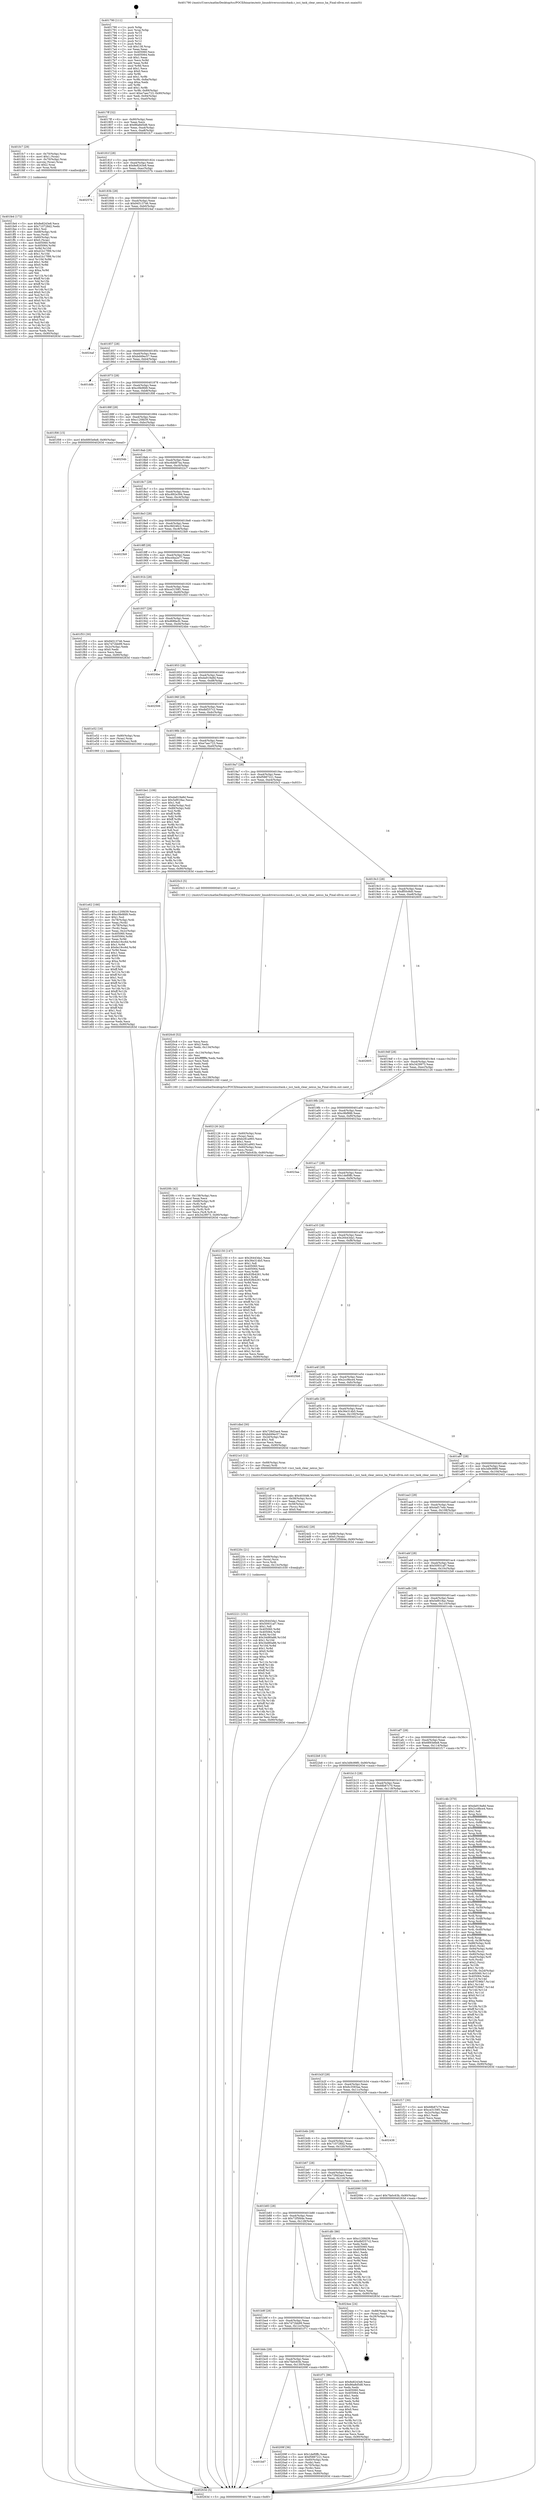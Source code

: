 digraph "0x401790" {
  label = "0x401790 (/mnt/c/Users/mathe/Desktop/tcc/POCII/binaries/extr_linuxdriversscsiiscitask.c_isci_task_clear_nexus_ha_Final-ollvm.out::main(0))"
  labelloc = "t"
  node[shape=record]

  Entry [label="",width=0.3,height=0.3,shape=circle,fillcolor=black,style=filled]
  "0x4017ff" [label="{
     0x4017ff [32]\l
     | [instrs]\l
     &nbsp;&nbsp;0x4017ff \<+6\>: mov -0x90(%rbp),%eax\l
     &nbsp;&nbsp;0x401805 \<+2\>: mov %eax,%ecx\l
     &nbsp;&nbsp;0x401807 \<+6\>: sub $0x86a8d5d8,%ecx\l
     &nbsp;&nbsp;0x40180d \<+6\>: mov %eax,-0xa4(%rbp)\l
     &nbsp;&nbsp;0x401813 \<+6\>: mov %ecx,-0xa8(%rbp)\l
     &nbsp;&nbsp;0x401819 \<+6\>: je 0000000000401fc7 \<main+0x837\>\l
  }"]
  "0x401fc7" [label="{
     0x401fc7 [29]\l
     | [instrs]\l
     &nbsp;&nbsp;0x401fc7 \<+4\>: mov -0x70(%rbp),%rax\l
     &nbsp;&nbsp;0x401fcb \<+6\>: movl $0x1,(%rax)\l
     &nbsp;&nbsp;0x401fd1 \<+4\>: mov -0x70(%rbp),%rax\l
     &nbsp;&nbsp;0x401fd5 \<+3\>: movslq (%rax),%rax\l
     &nbsp;&nbsp;0x401fd8 \<+4\>: shl $0x2,%rax\l
     &nbsp;&nbsp;0x401fdc \<+3\>: mov %rax,%rdi\l
     &nbsp;&nbsp;0x401fdf \<+5\>: call 0000000000401050 \<malloc@plt\>\l
     | [calls]\l
     &nbsp;&nbsp;0x401050 \{1\} (unknown)\l
  }"]
  "0x40181f" [label="{
     0x40181f [28]\l
     | [instrs]\l
     &nbsp;&nbsp;0x40181f \<+5\>: jmp 0000000000401824 \<main+0x94\>\l
     &nbsp;&nbsp;0x401824 \<+6\>: mov -0xa4(%rbp),%eax\l
     &nbsp;&nbsp;0x40182a \<+5\>: sub $0x8e8243e8,%eax\l
     &nbsp;&nbsp;0x40182f \<+6\>: mov %eax,-0xac(%rbp)\l
     &nbsp;&nbsp;0x401835 \<+6\>: je 000000000040257b \<main+0xdeb\>\l
  }"]
  Exit [label="",width=0.3,height=0.3,shape=circle,fillcolor=black,style=filled,peripheries=2]
  "0x40257b" [label="{
     0x40257b\l
  }", style=dashed]
  "0x40183b" [label="{
     0x40183b [28]\l
     | [instrs]\l
     &nbsp;&nbsp;0x40183b \<+5\>: jmp 0000000000401840 \<main+0xb0\>\l
     &nbsp;&nbsp;0x401840 \<+6\>: mov -0xa4(%rbp),%eax\l
     &nbsp;&nbsp;0x401846 \<+5\>: sub $0x94513746,%eax\l
     &nbsp;&nbsp;0x40184b \<+6\>: mov %eax,-0xb0(%rbp)\l
     &nbsp;&nbsp;0x401851 \<+6\>: je 00000000004024af \<main+0xd1f\>\l
  }"]
  "0x402221" [label="{
     0x402221 [151]\l
     | [instrs]\l
     &nbsp;&nbsp;0x402221 \<+5\>: mov $0x26443da1,%eax\l
     &nbsp;&nbsp;0x402226 \<+5\>: mov $0x50931af7,%esi\l
     &nbsp;&nbsp;0x40222b \<+2\>: mov $0x1,%dl\l
     &nbsp;&nbsp;0x40222d \<+8\>: mov 0x405060,%r8d\l
     &nbsp;&nbsp;0x402235 \<+8\>: mov 0x405064,%r9d\l
     &nbsp;&nbsp;0x40223d \<+3\>: mov %r8d,%r10d\l
     &nbsp;&nbsp;0x402240 \<+7\>: add $0x34d80a86,%r10d\l
     &nbsp;&nbsp;0x402247 \<+4\>: sub $0x1,%r10d\l
     &nbsp;&nbsp;0x40224b \<+7\>: sub $0x34d80a86,%r10d\l
     &nbsp;&nbsp;0x402252 \<+4\>: imul %r10d,%r8d\l
     &nbsp;&nbsp;0x402256 \<+4\>: and $0x1,%r8d\l
     &nbsp;&nbsp;0x40225a \<+4\>: cmp $0x0,%r8d\l
     &nbsp;&nbsp;0x40225e \<+4\>: sete %r11b\l
     &nbsp;&nbsp;0x402262 \<+4\>: cmp $0xa,%r9d\l
     &nbsp;&nbsp;0x402266 \<+3\>: setl %bl\l
     &nbsp;&nbsp;0x402269 \<+3\>: mov %r11b,%r14b\l
     &nbsp;&nbsp;0x40226c \<+4\>: xor $0xff,%r14b\l
     &nbsp;&nbsp;0x402270 \<+3\>: mov %bl,%r15b\l
     &nbsp;&nbsp;0x402273 \<+4\>: xor $0xff,%r15b\l
     &nbsp;&nbsp;0x402277 \<+3\>: xor $0x0,%dl\l
     &nbsp;&nbsp;0x40227a \<+3\>: mov %r14b,%r12b\l
     &nbsp;&nbsp;0x40227d \<+4\>: and $0x0,%r12b\l
     &nbsp;&nbsp;0x402281 \<+3\>: and %dl,%r11b\l
     &nbsp;&nbsp;0x402284 \<+3\>: mov %r15b,%r13b\l
     &nbsp;&nbsp;0x402287 \<+4\>: and $0x0,%r13b\l
     &nbsp;&nbsp;0x40228b \<+2\>: and %dl,%bl\l
     &nbsp;&nbsp;0x40228d \<+3\>: or %r11b,%r12b\l
     &nbsp;&nbsp;0x402290 \<+3\>: or %bl,%r13b\l
     &nbsp;&nbsp;0x402293 \<+3\>: xor %r13b,%r12b\l
     &nbsp;&nbsp;0x402296 \<+3\>: or %r15b,%r14b\l
     &nbsp;&nbsp;0x402299 \<+4\>: xor $0xff,%r14b\l
     &nbsp;&nbsp;0x40229d \<+3\>: or $0x0,%dl\l
     &nbsp;&nbsp;0x4022a0 \<+3\>: and %dl,%r14b\l
     &nbsp;&nbsp;0x4022a3 \<+3\>: or %r14b,%r12b\l
     &nbsp;&nbsp;0x4022a6 \<+4\>: test $0x1,%r12b\l
     &nbsp;&nbsp;0x4022aa \<+3\>: cmovne %esi,%eax\l
     &nbsp;&nbsp;0x4022ad \<+6\>: mov %eax,-0x90(%rbp)\l
     &nbsp;&nbsp;0x4022b3 \<+5\>: jmp 000000000040263d \<main+0xead\>\l
  }"]
  "0x4024af" [label="{
     0x4024af\l
  }", style=dashed]
  "0x401857" [label="{
     0x401857 [28]\l
     | [instrs]\l
     &nbsp;&nbsp;0x401857 \<+5\>: jmp 000000000040185c \<main+0xcc\>\l
     &nbsp;&nbsp;0x40185c \<+6\>: mov -0xa4(%rbp),%eax\l
     &nbsp;&nbsp;0x401862 \<+5\>: sub $0xbd49ec57,%eax\l
     &nbsp;&nbsp;0x401867 \<+6\>: mov %eax,-0xb4(%rbp)\l
     &nbsp;&nbsp;0x40186d \<+6\>: je 0000000000401ddb \<main+0x64b\>\l
  }"]
  "0x40220c" [label="{
     0x40220c [21]\l
     | [instrs]\l
     &nbsp;&nbsp;0x40220c \<+4\>: mov -0x68(%rbp),%rcx\l
     &nbsp;&nbsp;0x402210 \<+3\>: mov (%rcx),%rcx\l
     &nbsp;&nbsp;0x402213 \<+3\>: mov %rcx,%rdi\l
     &nbsp;&nbsp;0x402216 \<+6\>: mov %eax,-0x13c(%rbp)\l
     &nbsp;&nbsp;0x40221c \<+5\>: call 0000000000401030 \<free@plt\>\l
     | [calls]\l
     &nbsp;&nbsp;0x401030 \{1\} (unknown)\l
  }"]
  "0x401ddb" [label="{
     0x401ddb\l
  }", style=dashed]
  "0x401873" [label="{
     0x401873 [28]\l
     | [instrs]\l
     &nbsp;&nbsp;0x401873 \<+5\>: jmp 0000000000401878 \<main+0xe8\>\l
     &nbsp;&nbsp;0x401878 \<+6\>: mov -0xa4(%rbp),%eax\l
     &nbsp;&nbsp;0x40187e \<+5\>: sub $0xc0fe9fd9,%eax\l
     &nbsp;&nbsp;0x401883 \<+6\>: mov %eax,-0xb8(%rbp)\l
     &nbsp;&nbsp;0x401889 \<+6\>: je 0000000000401f08 \<main+0x778\>\l
  }"]
  "0x4021ef" [label="{
     0x4021ef [29]\l
     | [instrs]\l
     &nbsp;&nbsp;0x4021ef \<+10\>: movabs $0x4030d6,%rdi\l
     &nbsp;&nbsp;0x4021f9 \<+4\>: mov -0x58(%rbp),%rcx\l
     &nbsp;&nbsp;0x4021fd \<+2\>: mov %eax,(%rcx)\l
     &nbsp;&nbsp;0x4021ff \<+4\>: mov -0x58(%rbp),%rcx\l
     &nbsp;&nbsp;0x402203 \<+2\>: mov (%rcx),%esi\l
     &nbsp;&nbsp;0x402205 \<+2\>: mov $0x0,%al\l
     &nbsp;&nbsp;0x402207 \<+5\>: call 0000000000401040 \<printf@plt\>\l
     | [calls]\l
     &nbsp;&nbsp;0x401040 \{1\} (unknown)\l
  }"]
  "0x401f08" [label="{
     0x401f08 [15]\l
     | [instrs]\l
     &nbsp;&nbsp;0x401f08 \<+10\>: movl $0x6893e6e8,-0x90(%rbp)\l
     &nbsp;&nbsp;0x401f12 \<+5\>: jmp 000000000040263d \<main+0xead\>\l
  }"]
  "0x40188f" [label="{
     0x40188f [28]\l
     | [instrs]\l
     &nbsp;&nbsp;0x40188f \<+5\>: jmp 0000000000401894 \<main+0x104\>\l
     &nbsp;&nbsp;0x401894 \<+6\>: mov -0xa4(%rbp),%eax\l
     &nbsp;&nbsp;0x40189a \<+5\>: sub $0xc120fd39,%eax\l
     &nbsp;&nbsp;0x40189f \<+6\>: mov %eax,-0xbc(%rbp)\l
     &nbsp;&nbsp;0x4018a5 \<+6\>: je 000000000040254b \<main+0xdbb\>\l
  }"]
  "0x4020fc" [label="{
     0x4020fc [42]\l
     | [instrs]\l
     &nbsp;&nbsp;0x4020fc \<+6\>: mov -0x138(%rbp),%ecx\l
     &nbsp;&nbsp;0x402102 \<+3\>: imul %eax,%ecx\l
     &nbsp;&nbsp;0x402105 \<+4\>: mov -0x68(%rbp),%r8\l
     &nbsp;&nbsp;0x402109 \<+3\>: mov (%r8),%r8\l
     &nbsp;&nbsp;0x40210c \<+4\>: mov -0x60(%rbp),%r9\l
     &nbsp;&nbsp;0x402110 \<+3\>: movslq (%r9),%r9\l
     &nbsp;&nbsp;0x402113 \<+4\>: mov %ecx,(%r8,%r9,4)\l
     &nbsp;&nbsp;0x402117 \<+10\>: movl $0x3429973,-0x90(%rbp)\l
     &nbsp;&nbsp;0x402121 \<+5\>: jmp 000000000040263d \<main+0xead\>\l
  }"]
  "0x40254b" [label="{
     0x40254b\l
  }", style=dashed]
  "0x4018ab" [label="{
     0x4018ab [28]\l
     | [instrs]\l
     &nbsp;&nbsp;0x4018ab \<+5\>: jmp 00000000004018b0 \<main+0x120\>\l
     &nbsp;&nbsp;0x4018b0 \<+6\>: mov -0xa4(%rbp),%eax\l
     &nbsp;&nbsp;0x4018b6 \<+5\>: sub $0xc6dd87ea,%eax\l
     &nbsp;&nbsp;0x4018bb \<+6\>: mov %eax,-0xc0(%rbp)\l
     &nbsp;&nbsp;0x4018c1 \<+6\>: je 00000000004022c7 \<main+0xb37\>\l
  }"]
  "0x4020c8" [label="{
     0x4020c8 [52]\l
     | [instrs]\l
     &nbsp;&nbsp;0x4020c8 \<+2\>: xor %ecx,%ecx\l
     &nbsp;&nbsp;0x4020ca \<+5\>: mov $0x2,%edx\l
     &nbsp;&nbsp;0x4020cf \<+6\>: mov %edx,-0x134(%rbp)\l
     &nbsp;&nbsp;0x4020d5 \<+1\>: cltd\l
     &nbsp;&nbsp;0x4020d6 \<+6\>: mov -0x134(%rbp),%esi\l
     &nbsp;&nbsp;0x4020dc \<+2\>: idiv %esi\l
     &nbsp;&nbsp;0x4020de \<+6\>: imul $0xfffffffe,%edx,%edx\l
     &nbsp;&nbsp;0x4020e4 \<+2\>: mov %ecx,%edi\l
     &nbsp;&nbsp;0x4020e6 \<+2\>: sub %edx,%edi\l
     &nbsp;&nbsp;0x4020e8 \<+2\>: mov %ecx,%edx\l
     &nbsp;&nbsp;0x4020ea \<+3\>: sub $0x1,%edx\l
     &nbsp;&nbsp;0x4020ed \<+2\>: add %edx,%edi\l
     &nbsp;&nbsp;0x4020ef \<+2\>: sub %edi,%ecx\l
     &nbsp;&nbsp;0x4020f1 \<+6\>: mov %ecx,-0x138(%rbp)\l
     &nbsp;&nbsp;0x4020f7 \<+5\>: call 0000000000401160 \<next_i\>\l
     | [calls]\l
     &nbsp;&nbsp;0x401160 \{1\} (/mnt/c/Users/mathe/Desktop/tcc/POCII/binaries/extr_linuxdriversscsiiscitask.c_isci_task_clear_nexus_ha_Final-ollvm.out::next_i)\l
  }"]
  "0x4022c7" [label="{
     0x4022c7\l
  }", style=dashed]
  "0x4018c7" [label="{
     0x4018c7 [28]\l
     | [instrs]\l
     &nbsp;&nbsp;0x4018c7 \<+5\>: jmp 00000000004018cc \<main+0x13c\>\l
     &nbsp;&nbsp;0x4018cc \<+6\>: mov -0xa4(%rbp),%eax\l
     &nbsp;&nbsp;0x4018d2 \<+5\>: sub $0xc892e394,%eax\l
     &nbsp;&nbsp;0x4018d7 \<+6\>: mov %eax,-0xc4(%rbp)\l
     &nbsp;&nbsp;0x4018dd \<+6\>: je 00000000004023dd \<main+0xc4d\>\l
  }"]
  "0x401bd7" [label="{
     0x401bd7\l
  }", style=dashed]
  "0x4023dd" [label="{
     0x4023dd\l
  }", style=dashed]
  "0x4018e3" [label="{
     0x4018e3 [28]\l
     | [instrs]\l
     &nbsp;&nbsp;0x4018e3 \<+5\>: jmp 00000000004018e8 \<main+0x158\>\l
     &nbsp;&nbsp;0x4018e8 \<+6\>: mov -0xa4(%rbp),%eax\l
     &nbsp;&nbsp;0x4018ee \<+5\>: sub $0xc9d246c2,%eax\l
     &nbsp;&nbsp;0x4018f3 \<+6\>: mov %eax,-0xc8(%rbp)\l
     &nbsp;&nbsp;0x4018f9 \<+6\>: je 00000000004023b9 \<main+0xc29\>\l
  }"]
  "0x40209f" [label="{
     0x40209f [36]\l
     | [instrs]\l
     &nbsp;&nbsp;0x40209f \<+5\>: mov $0x1def0ffc,%eax\l
     &nbsp;&nbsp;0x4020a4 \<+5\>: mov $0xf5887221,%ecx\l
     &nbsp;&nbsp;0x4020a9 \<+4\>: mov -0x60(%rbp),%rdx\l
     &nbsp;&nbsp;0x4020ad \<+2\>: mov (%rdx),%esi\l
     &nbsp;&nbsp;0x4020af \<+4\>: mov -0x70(%rbp),%rdx\l
     &nbsp;&nbsp;0x4020b3 \<+2\>: cmp (%rdx),%esi\l
     &nbsp;&nbsp;0x4020b5 \<+3\>: cmovl %ecx,%eax\l
     &nbsp;&nbsp;0x4020b8 \<+6\>: mov %eax,-0x90(%rbp)\l
     &nbsp;&nbsp;0x4020be \<+5\>: jmp 000000000040263d \<main+0xead\>\l
  }"]
  "0x4023b9" [label="{
     0x4023b9\l
  }", style=dashed]
  "0x4018ff" [label="{
     0x4018ff [28]\l
     | [instrs]\l
     &nbsp;&nbsp;0x4018ff \<+5\>: jmp 0000000000401904 \<main+0x174\>\l
     &nbsp;&nbsp;0x401904 \<+6\>: mov -0xa4(%rbp),%eax\l
     &nbsp;&nbsp;0x40190a \<+5\>: sub $0xcd4a2e77,%eax\l
     &nbsp;&nbsp;0x40190f \<+6\>: mov %eax,-0xcc(%rbp)\l
     &nbsp;&nbsp;0x401915 \<+6\>: je 0000000000402462 \<main+0xcd2\>\l
  }"]
  "0x401fe4" [label="{
     0x401fe4 [172]\l
     | [instrs]\l
     &nbsp;&nbsp;0x401fe4 \<+5\>: mov $0x8e8243e8,%ecx\l
     &nbsp;&nbsp;0x401fe9 \<+5\>: mov $0x710728d2,%edx\l
     &nbsp;&nbsp;0x401fee \<+3\>: mov $0x1,%sil\l
     &nbsp;&nbsp;0x401ff1 \<+4\>: mov -0x68(%rbp),%rdi\l
     &nbsp;&nbsp;0x401ff5 \<+3\>: mov %rax,(%rdi)\l
     &nbsp;&nbsp;0x401ff8 \<+4\>: mov -0x60(%rbp),%rax\l
     &nbsp;&nbsp;0x401ffc \<+6\>: movl $0x0,(%rax)\l
     &nbsp;&nbsp;0x402002 \<+8\>: mov 0x405060,%r8d\l
     &nbsp;&nbsp;0x40200a \<+8\>: mov 0x405064,%r9d\l
     &nbsp;&nbsp;0x402012 \<+3\>: mov %r8d,%r10d\l
     &nbsp;&nbsp;0x402015 \<+7\>: add $0xd1b17f99,%r10d\l
     &nbsp;&nbsp;0x40201c \<+4\>: sub $0x1,%r10d\l
     &nbsp;&nbsp;0x402020 \<+7\>: sub $0xd1b17f99,%r10d\l
     &nbsp;&nbsp;0x402027 \<+4\>: imul %r10d,%r8d\l
     &nbsp;&nbsp;0x40202b \<+4\>: and $0x1,%r8d\l
     &nbsp;&nbsp;0x40202f \<+4\>: cmp $0x0,%r8d\l
     &nbsp;&nbsp;0x402033 \<+4\>: sete %r11b\l
     &nbsp;&nbsp;0x402037 \<+4\>: cmp $0xa,%r9d\l
     &nbsp;&nbsp;0x40203b \<+3\>: setl %bl\l
     &nbsp;&nbsp;0x40203e \<+3\>: mov %r11b,%r14b\l
     &nbsp;&nbsp;0x402041 \<+4\>: xor $0xff,%r14b\l
     &nbsp;&nbsp;0x402045 \<+3\>: mov %bl,%r15b\l
     &nbsp;&nbsp;0x402048 \<+4\>: xor $0xff,%r15b\l
     &nbsp;&nbsp;0x40204c \<+4\>: xor $0x0,%sil\l
     &nbsp;&nbsp;0x402050 \<+3\>: mov %r14b,%r12b\l
     &nbsp;&nbsp;0x402053 \<+4\>: and $0x0,%r12b\l
     &nbsp;&nbsp;0x402057 \<+3\>: and %sil,%r11b\l
     &nbsp;&nbsp;0x40205a \<+3\>: mov %r15b,%r13b\l
     &nbsp;&nbsp;0x40205d \<+4\>: and $0x0,%r13b\l
     &nbsp;&nbsp;0x402061 \<+3\>: and %sil,%bl\l
     &nbsp;&nbsp;0x402064 \<+3\>: or %r11b,%r12b\l
     &nbsp;&nbsp;0x402067 \<+3\>: or %bl,%r13b\l
     &nbsp;&nbsp;0x40206a \<+3\>: xor %r13b,%r12b\l
     &nbsp;&nbsp;0x40206d \<+3\>: or %r15b,%r14b\l
     &nbsp;&nbsp;0x402070 \<+4\>: xor $0xff,%r14b\l
     &nbsp;&nbsp;0x402074 \<+4\>: or $0x0,%sil\l
     &nbsp;&nbsp;0x402078 \<+3\>: and %sil,%r14b\l
     &nbsp;&nbsp;0x40207b \<+3\>: or %r14b,%r12b\l
     &nbsp;&nbsp;0x40207e \<+4\>: test $0x1,%r12b\l
     &nbsp;&nbsp;0x402082 \<+3\>: cmovne %edx,%ecx\l
     &nbsp;&nbsp;0x402085 \<+6\>: mov %ecx,-0x90(%rbp)\l
     &nbsp;&nbsp;0x40208b \<+5\>: jmp 000000000040263d \<main+0xead\>\l
  }"]
  "0x402462" [label="{
     0x402462\l
  }", style=dashed]
  "0x40191b" [label="{
     0x40191b [28]\l
     | [instrs]\l
     &nbsp;&nbsp;0x40191b \<+5\>: jmp 0000000000401920 \<main+0x190\>\l
     &nbsp;&nbsp;0x401920 \<+6\>: mov -0xa4(%rbp),%eax\l
     &nbsp;&nbsp;0x401926 \<+5\>: sub $0xce3159f1,%eax\l
     &nbsp;&nbsp;0x40192b \<+6\>: mov %eax,-0xd0(%rbp)\l
     &nbsp;&nbsp;0x401931 \<+6\>: je 0000000000401f53 \<main+0x7c3\>\l
  }"]
  "0x401bbb" [label="{
     0x401bbb [28]\l
     | [instrs]\l
     &nbsp;&nbsp;0x401bbb \<+5\>: jmp 0000000000401bc0 \<main+0x430\>\l
     &nbsp;&nbsp;0x401bc0 \<+6\>: mov -0xa4(%rbp),%eax\l
     &nbsp;&nbsp;0x401bc6 \<+5\>: sub $0x7fa0c63b,%eax\l
     &nbsp;&nbsp;0x401bcb \<+6\>: mov %eax,-0x130(%rbp)\l
     &nbsp;&nbsp;0x401bd1 \<+6\>: je 000000000040209f \<main+0x90f\>\l
  }"]
  "0x401f53" [label="{
     0x401f53 [30]\l
     | [instrs]\l
     &nbsp;&nbsp;0x401f53 \<+5\>: mov $0x94513746,%eax\l
     &nbsp;&nbsp;0x401f58 \<+5\>: mov $0x7d72bb99,%ecx\l
     &nbsp;&nbsp;0x401f5d \<+3\>: mov -0x2c(%rbp),%edx\l
     &nbsp;&nbsp;0x401f60 \<+3\>: cmp $0x0,%edx\l
     &nbsp;&nbsp;0x401f63 \<+3\>: cmove %ecx,%eax\l
     &nbsp;&nbsp;0x401f66 \<+6\>: mov %eax,-0x90(%rbp)\l
     &nbsp;&nbsp;0x401f6c \<+5\>: jmp 000000000040263d \<main+0xead\>\l
  }"]
  "0x401937" [label="{
     0x401937 [28]\l
     | [instrs]\l
     &nbsp;&nbsp;0x401937 \<+5\>: jmp 000000000040193c \<main+0x1ac\>\l
     &nbsp;&nbsp;0x40193c \<+6\>: mov -0xa4(%rbp),%eax\l
     &nbsp;&nbsp;0x401942 \<+5\>: sub $0xd68facfc,%eax\l
     &nbsp;&nbsp;0x401947 \<+6\>: mov %eax,-0xd4(%rbp)\l
     &nbsp;&nbsp;0x40194d \<+6\>: je 00000000004024be \<main+0xd2e\>\l
  }"]
  "0x401f71" [label="{
     0x401f71 [86]\l
     | [instrs]\l
     &nbsp;&nbsp;0x401f71 \<+5\>: mov $0x8e8243e8,%eax\l
     &nbsp;&nbsp;0x401f76 \<+5\>: mov $0x86a8d5d8,%ecx\l
     &nbsp;&nbsp;0x401f7b \<+2\>: xor %edx,%edx\l
     &nbsp;&nbsp;0x401f7d \<+7\>: mov 0x405060,%esi\l
     &nbsp;&nbsp;0x401f84 \<+7\>: mov 0x405064,%edi\l
     &nbsp;&nbsp;0x401f8b \<+3\>: sub $0x1,%edx\l
     &nbsp;&nbsp;0x401f8e \<+3\>: mov %esi,%r8d\l
     &nbsp;&nbsp;0x401f91 \<+3\>: add %edx,%r8d\l
     &nbsp;&nbsp;0x401f94 \<+4\>: imul %r8d,%esi\l
     &nbsp;&nbsp;0x401f98 \<+3\>: and $0x1,%esi\l
     &nbsp;&nbsp;0x401f9b \<+3\>: cmp $0x0,%esi\l
     &nbsp;&nbsp;0x401f9e \<+4\>: sete %r9b\l
     &nbsp;&nbsp;0x401fa2 \<+3\>: cmp $0xa,%edi\l
     &nbsp;&nbsp;0x401fa5 \<+4\>: setl %r10b\l
     &nbsp;&nbsp;0x401fa9 \<+3\>: mov %r9b,%r11b\l
     &nbsp;&nbsp;0x401fac \<+3\>: and %r10b,%r11b\l
     &nbsp;&nbsp;0x401faf \<+3\>: xor %r10b,%r9b\l
     &nbsp;&nbsp;0x401fb2 \<+3\>: or %r9b,%r11b\l
     &nbsp;&nbsp;0x401fb5 \<+4\>: test $0x1,%r11b\l
     &nbsp;&nbsp;0x401fb9 \<+3\>: cmovne %ecx,%eax\l
     &nbsp;&nbsp;0x401fbc \<+6\>: mov %eax,-0x90(%rbp)\l
     &nbsp;&nbsp;0x401fc2 \<+5\>: jmp 000000000040263d \<main+0xead\>\l
  }"]
  "0x4024be" [label="{
     0x4024be\l
  }", style=dashed]
  "0x401953" [label="{
     0x401953 [28]\l
     | [instrs]\l
     &nbsp;&nbsp;0x401953 \<+5\>: jmp 0000000000401958 \<main+0x1c8\>\l
     &nbsp;&nbsp;0x401958 \<+6\>: mov -0xa4(%rbp),%eax\l
     &nbsp;&nbsp;0x40195e \<+5\>: sub $0xda919a8d,%eax\l
     &nbsp;&nbsp;0x401963 \<+6\>: mov %eax,-0xd8(%rbp)\l
     &nbsp;&nbsp;0x401969 \<+6\>: je 0000000000402506 \<main+0xd76\>\l
  }"]
  "0x401b9f" [label="{
     0x401b9f [28]\l
     | [instrs]\l
     &nbsp;&nbsp;0x401b9f \<+5\>: jmp 0000000000401ba4 \<main+0x414\>\l
     &nbsp;&nbsp;0x401ba4 \<+6\>: mov -0xa4(%rbp),%eax\l
     &nbsp;&nbsp;0x401baa \<+5\>: sub $0x7d72bb99,%eax\l
     &nbsp;&nbsp;0x401baf \<+6\>: mov %eax,-0x12c(%rbp)\l
     &nbsp;&nbsp;0x401bb5 \<+6\>: je 0000000000401f71 \<main+0x7e1\>\l
  }"]
  "0x402506" [label="{
     0x402506\l
  }", style=dashed]
  "0x40196f" [label="{
     0x40196f [28]\l
     | [instrs]\l
     &nbsp;&nbsp;0x40196f \<+5\>: jmp 0000000000401974 \<main+0x1e4\>\l
     &nbsp;&nbsp;0x401974 \<+6\>: mov -0xa4(%rbp),%eax\l
     &nbsp;&nbsp;0x40197a \<+5\>: sub $0xdbf257c2,%eax\l
     &nbsp;&nbsp;0x40197f \<+6\>: mov %eax,-0xdc(%rbp)\l
     &nbsp;&nbsp;0x401985 \<+6\>: je 0000000000401e52 \<main+0x6c2\>\l
  }"]
  "0x4024ee" [label="{
     0x4024ee [24]\l
     | [instrs]\l
     &nbsp;&nbsp;0x4024ee \<+7\>: mov -0x88(%rbp),%rax\l
     &nbsp;&nbsp;0x4024f5 \<+2\>: mov (%rax),%eax\l
     &nbsp;&nbsp;0x4024f7 \<+4\>: lea -0x28(%rbp),%rsp\l
     &nbsp;&nbsp;0x4024fb \<+1\>: pop %rbx\l
     &nbsp;&nbsp;0x4024fc \<+2\>: pop %r12\l
     &nbsp;&nbsp;0x4024fe \<+2\>: pop %r13\l
     &nbsp;&nbsp;0x402500 \<+2\>: pop %r14\l
     &nbsp;&nbsp;0x402502 \<+2\>: pop %r15\l
     &nbsp;&nbsp;0x402504 \<+1\>: pop %rbp\l
     &nbsp;&nbsp;0x402505 \<+1\>: ret\l
  }"]
  "0x401e52" [label="{
     0x401e52 [16]\l
     | [instrs]\l
     &nbsp;&nbsp;0x401e52 \<+4\>: mov -0x80(%rbp),%rax\l
     &nbsp;&nbsp;0x401e56 \<+3\>: mov (%rax),%rax\l
     &nbsp;&nbsp;0x401e59 \<+4\>: mov 0x8(%rax),%rdi\l
     &nbsp;&nbsp;0x401e5d \<+5\>: call 0000000000401060 \<atoi@plt\>\l
     | [calls]\l
     &nbsp;&nbsp;0x401060 \{1\} (unknown)\l
  }"]
  "0x40198b" [label="{
     0x40198b [28]\l
     | [instrs]\l
     &nbsp;&nbsp;0x40198b \<+5\>: jmp 0000000000401990 \<main+0x200\>\l
     &nbsp;&nbsp;0x401990 \<+6\>: mov -0xa4(%rbp),%eax\l
     &nbsp;&nbsp;0x401996 \<+5\>: sub $0xe7aec723,%eax\l
     &nbsp;&nbsp;0x40199b \<+6\>: mov %eax,-0xe0(%rbp)\l
     &nbsp;&nbsp;0x4019a1 \<+6\>: je 0000000000401be1 \<main+0x451\>\l
  }"]
  "0x401e62" [label="{
     0x401e62 [166]\l
     | [instrs]\l
     &nbsp;&nbsp;0x401e62 \<+5\>: mov $0xc120fd39,%ecx\l
     &nbsp;&nbsp;0x401e67 \<+5\>: mov $0xc0fe9fd9,%edx\l
     &nbsp;&nbsp;0x401e6c \<+3\>: mov $0x1,%sil\l
     &nbsp;&nbsp;0x401e6f \<+4\>: mov -0x78(%rbp),%rdi\l
     &nbsp;&nbsp;0x401e73 \<+2\>: mov %eax,(%rdi)\l
     &nbsp;&nbsp;0x401e75 \<+4\>: mov -0x78(%rbp),%rdi\l
     &nbsp;&nbsp;0x401e79 \<+2\>: mov (%rdi),%eax\l
     &nbsp;&nbsp;0x401e7b \<+3\>: mov %eax,-0x2c(%rbp)\l
     &nbsp;&nbsp;0x401e7e \<+7\>: mov 0x405060,%eax\l
     &nbsp;&nbsp;0x401e85 \<+8\>: mov 0x405064,%r8d\l
     &nbsp;&nbsp;0x401e8d \<+3\>: mov %eax,%r9d\l
     &nbsp;&nbsp;0x401e90 \<+7\>: add $0x6e19cc6d,%r9d\l
     &nbsp;&nbsp;0x401e97 \<+4\>: sub $0x1,%r9d\l
     &nbsp;&nbsp;0x401e9b \<+7\>: sub $0x6e19cc6d,%r9d\l
     &nbsp;&nbsp;0x401ea2 \<+4\>: imul %r9d,%eax\l
     &nbsp;&nbsp;0x401ea6 \<+3\>: and $0x1,%eax\l
     &nbsp;&nbsp;0x401ea9 \<+3\>: cmp $0x0,%eax\l
     &nbsp;&nbsp;0x401eac \<+4\>: sete %r10b\l
     &nbsp;&nbsp;0x401eb0 \<+4\>: cmp $0xa,%r8d\l
     &nbsp;&nbsp;0x401eb4 \<+4\>: setl %r11b\l
     &nbsp;&nbsp;0x401eb8 \<+3\>: mov %r10b,%bl\l
     &nbsp;&nbsp;0x401ebb \<+3\>: xor $0xff,%bl\l
     &nbsp;&nbsp;0x401ebe \<+3\>: mov %r11b,%r14b\l
     &nbsp;&nbsp;0x401ec1 \<+4\>: xor $0xff,%r14b\l
     &nbsp;&nbsp;0x401ec5 \<+4\>: xor $0x1,%sil\l
     &nbsp;&nbsp;0x401ec9 \<+3\>: mov %bl,%r15b\l
     &nbsp;&nbsp;0x401ecc \<+4\>: and $0xff,%r15b\l
     &nbsp;&nbsp;0x401ed0 \<+3\>: and %sil,%r10b\l
     &nbsp;&nbsp;0x401ed3 \<+3\>: mov %r14b,%r12b\l
     &nbsp;&nbsp;0x401ed6 \<+4\>: and $0xff,%r12b\l
     &nbsp;&nbsp;0x401eda \<+3\>: and %sil,%r11b\l
     &nbsp;&nbsp;0x401edd \<+3\>: or %r10b,%r15b\l
     &nbsp;&nbsp;0x401ee0 \<+3\>: or %r11b,%r12b\l
     &nbsp;&nbsp;0x401ee3 \<+3\>: xor %r12b,%r15b\l
     &nbsp;&nbsp;0x401ee6 \<+3\>: or %r14b,%bl\l
     &nbsp;&nbsp;0x401ee9 \<+3\>: xor $0xff,%bl\l
     &nbsp;&nbsp;0x401eec \<+4\>: or $0x1,%sil\l
     &nbsp;&nbsp;0x401ef0 \<+3\>: and %sil,%bl\l
     &nbsp;&nbsp;0x401ef3 \<+3\>: or %bl,%r15b\l
     &nbsp;&nbsp;0x401ef6 \<+4\>: test $0x1,%r15b\l
     &nbsp;&nbsp;0x401efa \<+3\>: cmovne %edx,%ecx\l
     &nbsp;&nbsp;0x401efd \<+6\>: mov %ecx,-0x90(%rbp)\l
     &nbsp;&nbsp;0x401f03 \<+5\>: jmp 000000000040263d \<main+0xead\>\l
  }"]
  "0x401be1" [label="{
     0x401be1 [106]\l
     | [instrs]\l
     &nbsp;&nbsp;0x401be1 \<+5\>: mov $0xda919a8d,%eax\l
     &nbsp;&nbsp;0x401be6 \<+5\>: mov $0x5ef018ac,%ecx\l
     &nbsp;&nbsp;0x401beb \<+2\>: mov $0x1,%dl\l
     &nbsp;&nbsp;0x401bed \<+7\>: mov -0x8a(%rbp),%sil\l
     &nbsp;&nbsp;0x401bf4 \<+7\>: mov -0x89(%rbp),%dil\l
     &nbsp;&nbsp;0x401bfb \<+3\>: mov %sil,%r8b\l
     &nbsp;&nbsp;0x401bfe \<+4\>: xor $0xff,%r8b\l
     &nbsp;&nbsp;0x401c02 \<+3\>: mov %dil,%r9b\l
     &nbsp;&nbsp;0x401c05 \<+4\>: xor $0xff,%r9b\l
     &nbsp;&nbsp;0x401c09 \<+3\>: xor $0x1,%dl\l
     &nbsp;&nbsp;0x401c0c \<+3\>: mov %r8b,%r10b\l
     &nbsp;&nbsp;0x401c0f \<+4\>: and $0xff,%r10b\l
     &nbsp;&nbsp;0x401c13 \<+3\>: and %dl,%sil\l
     &nbsp;&nbsp;0x401c16 \<+3\>: mov %r9b,%r11b\l
     &nbsp;&nbsp;0x401c19 \<+4\>: and $0xff,%r11b\l
     &nbsp;&nbsp;0x401c1d \<+3\>: and %dl,%dil\l
     &nbsp;&nbsp;0x401c20 \<+3\>: or %sil,%r10b\l
     &nbsp;&nbsp;0x401c23 \<+3\>: or %dil,%r11b\l
     &nbsp;&nbsp;0x401c26 \<+3\>: xor %r11b,%r10b\l
     &nbsp;&nbsp;0x401c29 \<+3\>: or %r9b,%r8b\l
     &nbsp;&nbsp;0x401c2c \<+4\>: xor $0xff,%r8b\l
     &nbsp;&nbsp;0x401c30 \<+3\>: or $0x1,%dl\l
     &nbsp;&nbsp;0x401c33 \<+3\>: and %dl,%r8b\l
     &nbsp;&nbsp;0x401c36 \<+3\>: or %r8b,%r10b\l
     &nbsp;&nbsp;0x401c39 \<+4\>: test $0x1,%r10b\l
     &nbsp;&nbsp;0x401c3d \<+3\>: cmovne %ecx,%eax\l
     &nbsp;&nbsp;0x401c40 \<+6\>: mov %eax,-0x90(%rbp)\l
     &nbsp;&nbsp;0x401c46 \<+5\>: jmp 000000000040263d \<main+0xead\>\l
  }"]
  "0x4019a7" [label="{
     0x4019a7 [28]\l
     | [instrs]\l
     &nbsp;&nbsp;0x4019a7 \<+5\>: jmp 00000000004019ac \<main+0x21c\>\l
     &nbsp;&nbsp;0x4019ac \<+6\>: mov -0xa4(%rbp),%eax\l
     &nbsp;&nbsp;0x4019b2 \<+5\>: sub $0xf5887221,%eax\l
     &nbsp;&nbsp;0x4019b7 \<+6\>: mov %eax,-0xe4(%rbp)\l
     &nbsp;&nbsp;0x4019bd \<+6\>: je 00000000004020c3 \<main+0x933\>\l
  }"]
  "0x40263d" [label="{
     0x40263d [5]\l
     | [instrs]\l
     &nbsp;&nbsp;0x40263d \<+5\>: jmp 00000000004017ff \<main+0x6f\>\l
  }"]
  "0x401790" [label="{
     0x401790 [111]\l
     | [instrs]\l
     &nbsp;&nbsp;0x401790 \<+1\>: push %rbp\l
     &nbsp;&nbsp;0x401791 \<+3\>: mov %rsp,%rbp\l
     &nbsp;&nbsp;0x401794 \<+2\>: push %r15\l
     &nbsp;&nbsp;0x401796 \<+2\>: push %r14\l
     &nbsp;&nbsp;0x401798 \<+2\>: push %r13\l
     &nbsp;&nbsp;0x40179a \<+2\>: push %r12\l
     &nbsp;&nbsp;0x40179c \<+1\>: push %rbx\l
     &nbsp;&nbsp;0x40179d \<+7\>: sub $0x138,%rsp\l
     &nbsp;&nbsp;0x4017a4 \<+2\>: xor %eax,%eax\l
     &nbsp;&nbsp;0x4017a6 \<+7\>: mov 0x405060,%ecx\l
     &nbsp;&nbsp;0x4017ad \<+7\>: mov 0x405064,%edx\l
     &nbsp;&nbsp;0x4017b4 \<+3\>: sub $0x1,%eax\l
     &nbsp;&nbsp;0x4017b7 \<+3\>: mov %ecx,%r8d\l
     &nbsp;&nbsp;0x4017ba \<+3\>: add %eax,%r8d\l
     &nbsp;&nbsp;0x4017bd \<+4\>: imul %r8d,%ecx\l
     &nbsp;&nbsp;0x4017c1 \<+3\>: and $0x1,%ecx\l
     &nbsp;&nbsp;0x4017c4 \<+3\>: cmp $0x0,%ecx\l
     &nbsp;&nbsp;0x4017c7 \<+4\>: sete %r9b\l
     &nbsp;&nbsp;0x4017cb \<+4\>: and $0x1,%r9b\l
     &nbsp;&nbsp;0x4017cf \<+7\>: mov %r9b,-0x8a(%rbp)\l
     &nbsp;&nbsp;0x4017d6 \<+3\>: cmp $0xa,%edx\l
     &nbsp;&nbsp;0x4017d9 \<+4\>: setl %r9b\l
     &nbsp;&nbsp;0x4017dd \<+4\>: and $0x1,%r9b\l
     &nbsp;&nbsp;0x4017e1 \<+7\>: mov %r9b,-0x89(%rbp)\l
     &nbsp;&nbsp;0x4017e8 \<+10\>: movl $0xe7aec723,-0x90(%rbp)\l
     &nbsp;&nbsp;0x4017f2 \<+6\>: mov %edi,-0x94(%rbp)\l
     &nbsp;&nbsp;0x4017f8 \<+7\>: mov %rsi,-0xa0(%rbp)\l
  }"]
  "0x401b83" [label="{
     0x401b83 [28]\l
     | [instrs]\l
     &nbsp;&nbsp;0x401b83 \<+5\>: jmp 0000000000401b88 \<main+0x3f8\>\l
     &nbsp;&nbsp;0x401b88 \<+6\>: mov -0xa4(%rbp),%eax\l
     &nbsp;&nbsp;0x401b8e \<+5\>: sub $0x72f5fd4e,%eax\l
     &nbsp;&nbsp;0x401b93 \<+6\>: mov %eax,-0x128(%rbp)\l
     &nbsp;&nbsp;0x401b99 \<+6\>: je 00000000004024ee \<main+0xd5e\>\l
  }"]
  "0x4020c3" [label="{
     0x4020c3 [5]\l
     | [instrs]\l
     &nbsp;&nbsp;0x4020c3 \<+5\>: call 0000000000401160 \<next_i\>\l
     | [calls]\l
     &nbsp;&nbsp;0x401160 \{1\} (/mnt/c/Users/mathe/Desktop/tcc/POCII/binaries/extr_linuxdriversscsiiscitask.c_isci_task_clear_nexus_ha_Final-ollvm.out::next_i)\l
  }"]
  "0x4019c3" [label="{
     0x4019c3 [28]\l
     | [instrs]\l
     &nbsp;&nbsp;0x4019c3 \<+5\>: jmp 00000000004019c8 \<main+0x238\>\l
     &nbsp;&nbsp;0x4019c8 \<+6\>: mov -0xa4(%rbp),%eax\l
     &nbsp;&nbsp;0x4019ce \<+5\>: sub $0xff50c8d0,%eax\l
     &nbsp;&nbsp;0x4019d3 \<+6\>: mov %eax,-0xe8(%rbp)\l
     &nbsp;&nbsp;0x4019d9 \<+6\>: je 0000000000402605 \<main+0xe75\>\l
  }"]
  "0x401dfc" [label="{
     0x401dfc [86]\l
     | [instrs]\l
     &nbsp;&nbsp;0x401dfc \<+5\>: mov $0xc120fd39,%eax\l
     &nbsp;&nbsp;0x401e01 \<+5\>: mov $0xdbf257c2,%ecx\l
     &nbsp;&nbsp;0x401e06 \<+2\>: xor %edx,%edx\l
     &nbsp;&nbsp;0x401e08 \<+7\>: mov 0x405060,%esi\l
     &nbsp;&nbsp;0x401e0f \<+7\>: mov 0x405064,%edi\l
     &nbsp;&nbsp;0x401e16 \<+3\>: sub $0x1,%edx\l
     &nbsp;&nbsp;0x401e19 \<+3\>: mov %esi,%r8d\l
     &nbsp;&nbsp;0x401e1c \<+3\>: add %edx,%r8d\l
     &nbsp;&nbsp;0x401e1f \<+4\>: imul %r8d,%esi\l
     &nbsp;&nbsp;0x401e23 \<+3\>: and $0x1,%esi\l
     &nbsp;&nbsp;0x401e26 \<+3\>: cmp $0x0,%esi\l
     &nbsp;&nbsp;0x401e29 \<+4\>: sete %r9b\l
     &nbsp;&nbsp;0x401e2d \<+3\>: cmp $0xa,%edi\l
     &nbsp;&nbsp;0x401e30 \<+4\>: setl %r10b\l
     &nbsp;&nbsp;0x401e34 \<+3\>: mov %r9b,%r11b\l
     &nbsp;&nbsp;0x401e37 \<+3\>: and %r10b,%r11b\l
     &nbsp;&nbsp;0x401e3a \<+3\>: xor %r10b,%r9b\l
     &nbsp;&nbsp;0x401e3d \<+3\>: or %r9b,%r11b\l
     &nbsp;&nbsp;0x401e40 \<+4\>: test $0x1,%r11b\l
     &nbsp;&nbsp;0x401e44 \<+3\>: cmovne %ecx,%eax\l
     &nbsp;&nbsp;0x401e47 \<+6\>: mov %eax,-0x90(%rbp)\l
     &nbsp;&nbsp;0x401e4d \<+5\>: jmp 000000000040263d \<main+0xead\>\l
  }"]
  "0x402605" [label="{
     0x402605\l
  }", style=dashed]
  "0x4019df" [label="{
     0x4019df [28]\l
     | [instrs]\l
     &nbsp;&nbsp;0x4019df \<+5\>: jmp 00000000004019e4 \<main+0x254\>\l
     &nbsp;&nbsp;0x4019e4 \<+6\>: mov -0xa4(%rbp),%eax\l
     &nbsp;&nbsp;0x4019ea \<+5\>: sub $0x3429973,%eax\l
     &nbsp;&nbsp;0x4019ef \<+6\>: mov %eax,-0xec(%rbp)\l
     &nbsp;&nbsp;0x4019f5 \<+6\>: je 0000000000402126 \<main+0x996\>\l
  }"]
  "0x401b67" [label="{
     0x401b67 [28]\l
     | [instrs]\l
     &nbsp;&nbsp;0x401b67 \<+5\>: jmp 0000000000401b6c \<main+0x3dc\>\l
     &nbsp;&nbsp;0x401b6c \<+6\>: mov -0xa4(%rbp),%eax\l
     &nbsp;&nbsp;0x401b72 \<+5\>: sub $0x728d2ae4,%eax\l
     &nbsp;&nbsp;0x401b77 \<+6\>: mov %eax,-0x124(%rbp)\l
     &nbsp;&nbsp;0x401b7d \<+6\>: je 0000000000401dfc \<main+0x66c\>\l
  }"]
  "0x402126" [label="{
     0x402126 [42]\l
     | [instrs]\l
     &nbsp;&nbsp;0x402126 \<+4\>: mov -0x60(%rbp),%rax\l
     &nbsp;&nbsp;0x40212a \<+2\>: mov (%rax),%ecx\l
     &nbsp;&nbsp;0x40212c \<+6\>: sub $0xb281a993,%ecx\l
     &nbsp;&nbsp;0x402132 \<+3\>: add $0x1,%ecx\l
     &nbsp;&nbsp;0x402135 \<+6\>: add $0xb281a993,%ecx\l
     &nbsp;&nbsp;0x40213b \<+4\>: mov -0x60(%rbp),%rax\l
     &nbsp;&nbsp;0x40213f \<+2\>: mov %ecx,(%rax)\l
     &nbsp;&nbsp;0x402141 \<+10\>: movl $0x7fa0c63b,-0x90(%rbp)\l
     &nbsp;&nbsp;0x40214b \<+5\>: jmp 000000000040263d \<main+0xead\>\l
  }"]
  "0x4019fb" [label="{
     0x4019fb [28]\l
     | [instrs]\l
     &nbsp;&nbsp;0x4019fb \<+5\>: jmp 0000000000401a00 \<main+0x270\>\l
     &nbsp;&nbsp;0x401a00 \<+6\>: mov -0xa4(%rbp),%eax\l
     &nbsp;&nbsp;0x401a06 \<+5\>: sub $0xc9bf886,%eax\l
     &nbsp;&nbsp;0x401a0b \<+6\>: mov %eax,-0xf0(%rbp)\l
     &nbsp;&nbsp;0x401a11 \<+6\>: je 00000000004023aa \<main+0xc1a\>\l
  }"]
  "0x402090" [label="{
     0x402090 [15]\l
     | [instrs]\l
     &nbsp;&nbsp;0x402090 \<+10\>: movl $0x7fa0c63b,-0x90(%rbp)\l
     &nbsp;&nbsp;0x40209a \<+5\>: jmp 000000000040263d \<main+0xead\>\l
  }"]
  "0x4023aa" [label="{
     0x4023aa\l
  }", style=dashed]
  "0x401a17" [label="{
     0x401a17 [28]\l
     | [instrs]\l
     &nbsp;&nbsp;0x401a17 \<+5\>: jmp 0000000000401a1c \<main+0x28c\>\l
     &nbsp;&nbsp;0x401a1c \<+6\>: mov -0xa4(%rbp),%eax\l
     &nbsp;&nbsp;0x401a22 \<+5\>: sub $0x1def0ffc,%eax\l
     &nbsp;&nbsp;0x401a27 \<+6\>: mov %eax,-0xf4(%rbp)\l
     &nbsp;&nbsp;0x401a2d \<+6\>: je 0000000000402150 \<main+0x9c0\>\l
  }"]
  "0x401b4b" [label="{
     0x401b4b [28]\l
     | [instrs]\l
     &nbsp;&nbsp;0x401b4b \<+5\>: jmp 0000000000401b50 \<main+0x3c0\>\l
     &nbsp;&nbsp;0x401b50 \<+6\>: mov -0xa4(%rbp),%eax\l
     &nbsp;&nbsp;0x401b56 \<+5\>: sub $0x710728d2,%eax\l
     &nbsp;&nbsp;0x401b5b \<+6\>: mov %eax,-0x120(%rbp)\l
     &nbsp;&nbsp;0x401b61 \<+6\>: je 0000000000402090 \<main+0x900\>\l
  }"]
  "0x402150" [label="{
     0x402150 [147]\l
     | [instrs]\l
     &nbsp;&nbsp;0x402150 \<+5\>: mov $0x26443da1,%eax\l
     &nbsp;&nbsp;0x402155 \<+5\>: mov $0x36e314b5,%ecx\l
     &nbsp;&nbsp;0x40215a \<+2\>: mov $0x1,%dl\l
     &nbsp;&nbsp;0x40215c \<+7\>: mov 0x405060,%esi\l
     &nbsp;&nbsp;0x402163 \<+7\>: mov 0x405064,%edi\l
     &nbsp;&nbsp;0x40216a \<+3\>: mov %esi,%r8d\l
     &nbsp;&nbsp;0x40216d \<+7\>: add $0x92fb4261,%r8d\l
     &nbsp;&nbsp;0x402174 \<+4\>: sub $0x1,%r8d\l
     &nbsp;&nbsp;0x402178 \<+7\>: sub $0x92fb4261,%r8d\l
     &nbsp;&nbsp;0x40217f \<+4\>: imul %r8d,%esi\l
     &nbsp;&nbsp;0x402183 \<+3\>: and $0x1,%esi\l
     &nbsp;&nbsp;0x402186 \<+3\>: cmp $0x0,%esi\l
     &nbsp;&nbsp;0x402189 \<+4\>: sete %r9b\l
     &nbsp;&nbsp;0x40218d \<+3\>: cmp $0xa,%edi\l
     &nbsp;&nbsp;0x402190 \<+4\>: setl %r10b\l
     &nbsp;&nbsp;0x402194 \<+3\>: mov %r9b,%r11b\l
     &nbsp;&nbsp;0x402197 \<+4\>: xor $0xff,%r11b\l
     &nbsp;&nbsp;0x40219b \<+3\>: mov %r10b,%bl\l
     &nbsp;&nbsp;0x40219e \<+3\>: xor $0xff,%bl\l
     &nbsp;&nbsp;0x4021a1 \<+3\>: xor $0x0,%dl\l
     &nbsp;&nbsp;0x4021a4 \<+3\>: mov %r11b,%r14b\l
     &nbsp;&nbsp;0x4021a7 \<+4\>: and $0x0,%r14b\l
     &nbsp;&nbsp;0x4021ab \<+3\>: and %dl,%r9b\l
     &nbsp;&nbsp;0x4021ae \<+3\>: mov %bl,%r15b\l
     &nbsp;&nbsp;0x4021b1 \<+4\>: and $0x0,%r15b\l
     &nbsp;&nbsp;0x4021b5 \<+3\>: and %dl,%r10b\l
     &nbsp;&nbsp;0x4021b8 \<+3\>: or %r9b,%r14b\l
     &nbsp;&nbsp;0x4021bb \<+3\>: or %r10b,%r15b\l
     &nbsp;&nbsp;0x4021be \<+3\>: xor %r15b,%r14b\l
     &nbsp;&nbsp;0x4021c1 \<+3\>: or %bl,%r11b\l
     &nbsp;&nbsp;0x4021c4 \<+4\>: xor $0xff,%r11b\l
     &nbsp;&nbsp;0x4021c8 \<+3\>: or $0x0,%dl\l
     &nbsp;&nbsp;0x4021cb \<+3\>: and %dl,%r11b\l
     &nbsp;&nbsp;0x4021ce \<+3\>: or %r11b,%r14b\l
     &nbsp;&nbsp;0x4021d1 \<+4\>: test $0x1,%r14b\l
     &nbsp;&nbsp;0x4021d5 \<+3\>: cmovne %ecx,%eax\l
     &nbsp;&nbsp;0x4021d8 \<+6\>: mov %eax,-0x90(%rbp)\l
     &nbsp;&nbsp;0x4021de \<+5\>: jmp 000000000040263d \<main+0xead\>\l
  }"]
  "0x401a33" [label="{
     0x401a33 [28]\l
     | [instrs]\l
     &nbsp;&nbsp;0x401a33 \<+5\>: jmp 0000000000401a38 \<main+0x2a8\>\l
     &nbsp;&nbsp;0x401a38 \<+6\>: mov -0xa4(%rbp),%eax\l
     &nbsp;&nbsp;0x401a3e \<+5\>: sub $0x26443da1,%eax\l
     &nbsp;&nbsp;0x401a43 \<+6\>: mov %eax,-0xf8(%rbp)\l
     &nbsp;&nbsp;0x401a49 \<+6\>: je 00000000004025b8 \<main+0xe28\>\l
  }"]
  "0x402438" [label="{
     0x402438\l
  }", style=dashed]
  "0x4025b8" [label="{
     0x4025b8\l
  }", style=dashed]
  "0x401a4f" [label="{
     0x401a4f [28]\l
     | [instrs]\l
     &nbsp;&nbsp;0x401a4f \<+5\>: jmp 0000000000401a54 \<main+0x2c4\>\l
     &nbsp;&nbsp;0x401a54 \<+6\>: mov -0xa4(%rbp),%eax\l
     &nbsp;&nbsp;0x401a5a \<+5\>: sub $0x2cc9bce4,%eax\l
     &nbsp;&nbsp;0x401a5f \<+6\>: mov %eax,-0xfc(%rbp)\l
     &nbsp;&nbsp;0x401a65 \<+6\>: je 0000000000401dbd \<main+0x62d\>\l
  }"]
  "0x401b2f" [label="{
     0x401b2f [28]\l
     | [instrs]\l
     &nbsp;&nbsp;0x401b2f \<+5\>: jmp 0000000000401b34 \<main+0x3a4\>\l
     &nbsp;&nbsp;0x401b34 \<+6\>: mov -0xa4(%rbp),%eax\l
     &nbsp;&nbsp;0x401b3a \<+5\>: sub $0x6c3583aa,%eax\l
     &nbsp;&nbsp;0x401b3f \<+6\>: mov %eax,-0x11c(%rbp)\l
     &nbsp;&nbsp;0x401b45 \<+6\>: je 0000000000402438 \<main+0xca8\>\l
  }"]
  "0x401dbd" [label="{
     0x401dbd [30]\l
     | [instrs]\l
     &nbsp;&nbsp;0x401dbd \<+5\>: mov $0x728d2ae4,%eax\l
     &nbsp;&nbsp;0x401dc2 \<+5\>: mov $0xbd49ec57,%ecx\l
     &nbsp;&nbsp;0x401dc7 \<+3\>: mov -0x2d(%rbp),%dl\l
     &nbsp;&nbsp;0x401dca \<+3\>: test $0x1,%dl\l
     &nbsp;&nbsp;0x401dcd \<+3\>: cmovne %ecx,%eax\l
     &nbsp;&nbsp;0x401dd0 \<+6\>: mov %eax,-0x90(%rbp)\l
     &nbsp;&nbsp;0x401dd6 \<+5\>: jmp 000000000040263d \<main+0xead\>\l
  }"]
  "0x401a6b" [label="{
     0x401a6b [28]\l
     | [instrs]\l
     &nbsp;&nbsp;0x401a6b \<+5\>: jmp 0000000000401a70 \<main+0x2e0\>\l
     &nbsp;&nbsp;0x401a70 \<+6\>: mov -0xa4(%rbp),%eax\l
     &nbsp;&nbsp;0x401a76 \<+5\>: sub $0x36e314b5,%eax\l
     &nbsp;&nbsp;0x401a7b \<+6\>: mov %eax,-0x100(%rbp)\l
     &nbsp;&nbsp;0x401a81 \<+6\>: je 00000000004021e3 \<main+0xa53\>\l
  }"]
  "0x401f35" [label="{
     0x401f35\l
  }", style=dashed]
  "0x4021e3" [label="{
     0x4021e3 [12]\l
     | [instrs]\l
     &nbsp;&nbsp;0x4021e3 \<+4\>: mov -0x68(%rbp),%rax\l
     &nbsp;&nbsp;0x4021e7 \<+3\>: mov (%rax),%rdi\l
     &nbsp;&nbsp;0x4021ea \<+5\>: call 00000000004015c0 \<isci_task_clear_nexus_ha\>\l
     | [calls]\l
     &nbsp;&nbsp;0x4015c0 \{1\} (/mnt/c/Users/mathe/Desktop/tcc/POCII/binaries/extr_linuxdriversscsiiscitask.c_isci_task_clear_nexus_ha_Final-ollvm.out::isci_task_clear_nexus_ha)\l
  }"]
  "0x401a87" [label="{
     0x401a87 [28]\l
     | [instrs]\l
     &nbsp;&nbsp;0x401a87 \<+5\>: jmp 0000000000401a8c \<main+0x2fc\>\l
     &nbsp;&nbsp;0x401a8c \<+6\>: mov -0xa4(%rbp),%eax\l
     &nbsp;&nbsp;0x401a92 \<+5\>: sub $0x3d9c99f0,%eax\l
     &nbsp;&nbsp;0x401a97 \<+6\>: mov %eax,-0x104(%rbp)\l
     &nbsp;&nbsp;0x401a9d \<+6\>: je 00000000004024d2 \<main+0xd42\>\l
  }"]
  "0x401b13" [label="{
     0x401b13 [28]\l
     | [instrs]\l
     &nbsp;&nbsp;0x401b13 \<+5\>: jmp 0000000000401b18 \<main+0x388\>\l
     &nbsp;&nbsp;0x401b18 \<+6\>: mov -0xa4(%rbp),%eax\l
     &nbsp;&nbsp;0x401b1e \<+5\>: sub $0x68b87c70,%eax\l
     &nbsp;&nbsp;0x401b23 \<+6\>: mov %eax,-0x118(%rbp)\l
     &nbsp;&nbsp;0x401b29 \<+6\>: je 0000000000401f35 \<main+0x7a5\>\l
  }"]
  "0x4024d2" [label="{
     0x4024d2 [28]\l
     | [instrs]\l
     &nbsp;&nbsp;0x4024d2 \<+7\>: mov -0x88(%rbp),%rax\l
     &nbsp;&nbsp;0x4024d9 \<+6\>: movl $0x0,(%rax)\l
     &nbsp;&nbsp;0x4024df \<+10\>: movl $0x72f5fd4e,-0x90(%rbp)\l
     &nbsp;&nbsp;0x4024e9 \<+5\>: jmp 000000000040263d \<main+0xead\>\l
  }"]
  "0x401aa3" [label="{
     0x401aa3 [28]\l
     | [instrs]\l
     &nbsp;&nbsp;0x401aa3 \<+5\>: jmp 0000000000401aa8 \<main+0x318\>\l
     &nbsp;&nbsp;0x401aa8 \<+6\>: mov -0xa4(%rbp),%eax\l
     &nbsp;&nbsp;0x401aae \<+5\>: sub $0x4af17e4c,%eax\l
     &nbsp;&nbsp;0x401ab3 \<+6\>: mov %eax,-0x108(%rbp)\l
     &nbsp;&nbsp;0x401ab9 \<+6\>: je 0000000000402322 \<main+0xb92\>\l
  }"]
  "0x401f17" [label="{
     0x401f17 [30]\l
     | [instrs]\l
     &nbsp;&nbsp;0x401f17 \<+5\>: mov $0x68b87c70,%eax\l
     &nbsp;&nbsp;0x401f1c \<+5\>: mov $0xce3159f1,%ecx\l
     &nbsp;&nbsp;0x401f21 \<+3\>: mov -0x2c(%rbp),%edx\l
     &nbsp;&nbsp;0x401f24 \<+3\>: cmp $0x1,%edx\l
     &nbsp;&nbsp;0x401f27 \<+3\>: cmovl %ecx,%eax\l
     &nbsp;&nbsp;0x401f2a \<+6\>: mov %eax,-0x90(%rbp)\l
     &nbsp;&nbsp;0x401f30 \<+5\>: jmp 000000000040263d \<main+0xead\>\l
  }"]
  "0x402322" [label="{
     0x402322\l
  }", style=dashed]
  "0x401abf" [label="{
     0x401abf [28]\l
     | [instrs]\l
     &nbsp;&nbsp;0x401abf \<+5\>: jmp 0000000000401ac4 \<main+0x334\>\l
     &nbsp;&nbsp;0x401ac4 \<+6\>: mov -0xa4(%rbp),%eax\l
     &nbsp;&nbsp;0x401aca \<+5\>: sub $0x50931af7,%eax\l
     &nbsp;&nbsp;0x401acf \<+6\>: mov %eax,-0x10c(%rbp)\l
     &nbsp;&nbsp;0x401ad5 \<+6\>: je 00000000004022b8 \<main+0xb28\>\l
  }"]
  "0x401af7" [label="{
     0x401af7 [28]\l
     | [instrs]\l
     &nbsp;&nbsp;0x401af7 \<+5\>: jmp 0000000000401afc \<main+0x36c\>\l
     &nbsp;&nbsp;0x401afc \<+6\>: mov -0xa4(%rbp),%eax\l
     &nbsp;&nbsp;0x401b02 \<+5\>: sub $0x6893e6e8,%eax\l
     &nbsp;&nbsp;0x401b07 \<+6\>: mov %eax,-0x114(%rbp)\l
     &nbsp;&nbsp;0x401b0d \<+6\>: je 0000000000401f17 \<main+0x787\>\l
  }"]
  "0x4022b8" [label="{
     0x4022b8 [15]\l
     | [instrs]\l
     &nbsp;&nbsp;0x4022b8 \<+10\>: movl $0x3d9c99f0,-0x90(%rbp)\l
     &nbsp;&nbsp;0x4022c2 \<+5\>: jmp 000000000040263d \<main+0xead\>\l
  }"]
  "0x401adb" [label="{
     0x401adb [28]\l
     | [instrs]\l
     &nbsp;&nbsp;0x401adb \<+5\>: jmp 0000000000401ae0 \<main+0x350\>\l
     &nbsp;&nbsp;0x401ae0 \<+6\>: mov -0xa4(%rbp),%eax\l
     &nbsp;&nbsp;0x401ae6 \<+5\>: sub $0x5ef018ac,%eax\l
     &nbsp;&nbsp;0x401aeb \<+6\>: mov %eax,-0x110(%rbp)\l
     &nbsp;&nbsp;0x401af1 \<+6\>: je 0000000000401c4b \<main+0x4bb\>\l
  }"]
  "0x401c4b" [label="{
     0x401c4b [370]\l
     | [instrs]\l
     &nbsp;&nbsp;0x401c4b \<+5\>: mov $0xda919a8d,%eax\l
     &nbsp;&nbsp;0x401c50 \<+5\>: mov $0x2cc9bce4,%ecx\l
     &nbsp;&nbsp;0x401c55 \<+2\>: mov $0x1,%dl\l
     &nbsp;&nbsp;0x401c57 \<+3\>: mov %rsp,%rsi\l
     &nbsp;&nbsp;0x401c5a \<+4\>: add $0xfffffffffffffff0,%rsi\l
     &nbsp;&nbsp;0x401c5e \<+3\>: mov %rsi,%rsp\l
     &nbsp;&nbsp;0x401c61 \<+7\>: mov %rsi,-0x88(%rbp)\l
     &nbsp;&nbsp;0x401c68 \<+3\>: mov %rsp,%rsi\l
     &nbsp;&nbsp;0x401c6b \<+4\>: add $0xfffffffffffffff0,%rsi\l
     &nbsp;&nbsp;0x401c6f \<+3\>: mov %rsi,%rsp\l
     &nbsp;&nbsp;0x401c72 \<+3\>: mov %rsp,%rdi\l
     &nbsp;&nbsp;0x401c75 \<+4\>: add $0xfffffffffffffff0,%rdi\l
     &nbsp;&nbsp;0x401c79 \<+3\>: mov %rdi,%rsp\l
     &nbsp;&nbsp;0x401c7c \<+4\>: mov %rdi,-0x80(%rbp)\l
     &nbsp;&nbsp;0x401c80 \<+3\>: mov %rsp,%rdi\l
     &nbsp;&nbsp;0x401c83 \<+4\>: add $0xfffffffffffffff0,%rdi\l
     &nbsp;&nbsp;0x401c87 \<+3\>: mov %rdi,%rsp\l
     &nbsp;&nbsp;0x401c8a \<+4\>: mov %rdi,-0x78(%rbp)\l
     &nbsp;&nbsp;0x401c8e \<+3\>: mov %rsp,%rdi\l
     &nbsp;&nbsp;0x401c91 \<+4\>: add $0xfffffffffffffff0,%rdi\l
     &nbsp;&nbsp;0x401c95 \<+3\>: mov %rdi,%rsp\l
     &nbsp;&nbsp;0x401c98 \<+4\>: mov %rdi,-0x70(%rbp)\l
     &nbsp;&nbsp;0x401c9c \<+3\>: mov %rsp,%rdi\l
     &nbsp;&nbsp;0x401c9f \<+4\>: add $0xfffffffffffffff0,%rdi\l
     &nbsp;&nbsp;0x401ca3 \<+3\>: mov %rdi,%rsp\l
     &nbsp;&nbsp;0x401ca6 \<+4\>: mov %rdi,-0x68(%rbp)\l
     &nbsp;&nbsp;0x401caa \<+3\>: mov %rsp,%rdi\l
     &nbsp;&nbsp;0x401cad \<+4\>: add $0xfffffffffffffff0,%rdi\l
     &nbsp;&nbsp;0x401cb1 \<+3\>: mov %rdi,%rsp\l
     &nbsp;&nbsp;0x401cb4 \<+4\>: mov %rdi,-0x60(%rbp)\l
     &nbsp;&nbsp;0x401cb8 \<+3\>: mov %rsp,%rdi\l
     &nbsp;&nbsp;0x401cbb \<+4\>: add $0xfffffffffffffff0,%rdi\l
     &nbsp;&nbsp;0x401cbf \<+3\>: mov %rdi,%rsp\l
     &nbsp;&nbsp;0x401cc2 \<+4\>: mov %rdi,-0x58(%rbp)\l
     &nbsp;&nbsp;0x401cc6 \<+3\>: mov %rsp,%rdi\l
     &nbsp;&nbsp;0x401cc9 \<+4\>: add $0xfffffffffffffff0,%rdi\l
     &nbsp;&nbsp;0x401ccd \<+3\>: mov %rdi,%rsp\l
     &nbsp;&nbsp;0x401cd0 \<+4\>: mov %rdi,-0x50(%rbp)\l
     &nbsp;&nbsp;0x401cd4 \<+3\>: mov %rsp,%rdi\l
     &nbsp;&nbsp;0x401cd7 \<+4\>: add $0xfffffffffffffff0,%rdi\l
     &nbsp;&nbsp;0x401cdb \<+3\>: mov %rdi,%rsp\l
     &nbsp;&nbsp;0x401cde \<+4\>: mov %rdi,-0x48(%rbp)\l
     &nbsp;&nbsp;0x401ce2 \<+3\>: mov %rsp,%rdi\l
     &nbsp;&nbsp;0x401ce5 \<+4\>: add $0xfffffffffffffff0,%rdi\l
     &nbsp;&nbsp;0x401ce9 \<+3\>: mov %rdi,%rsp\l
     &nbsp;&nbsp;0x401cec \<+4\>: mov %rdi,-0x40(%rbp)\l
     &nbsp;&nbsp;0x401cf0 \<+3\>: mov %rsp,%rdi\l
     &nbsp;&nbsp;0x401cf3 \<+4\>: add $0xfffffffffffffff0,%rdi\l
     &nbsp;&nbsp;0x401cf7 \<+3\>: mov %rdi,%rsp\l
     &nbsp;&nbsp;0x401cfa \<+4\>: mov %rdi,-0x38(%rbp)\l
     &nbsp;&nbsp;0x401cfe \<+7\>: mov -0x88(%rbp),%rdi\l
     &nbsp;&nbsp;0x401d05 \<+6\>: movl $0x0,(%rdi)\l
     &nbsp;&nbsp;0x401d0b \<+7\>: mov -0x94(%rbp),%r8d\l
     &nbsp;&nbsp;0x401d12 \<+3\>: mov %r8d,(%rsi)\l
     &nbsp;&nbsp;0x401d15 \<+4\>: mov -0x80(%rbp),%rdi\l
     &nbsp;&nbsp;0x401d19 \<+7\>: mov -0xa0(%rbp),%r9\l
     &nbsp;&nbsp;0x401d20 \<+3\>: mov %r9,(%rdi)\l
     &nbsp;&nbsp;0x401d23 \<+3\>: cmpl $0x2,(%rsi)\l
     &nbsp;&nbsp;0x401d26 \<+4\>: setne %r10b\l
     &nbsp;&nbsp;0x401d2a \<+4\>: and $0x1,%r10b\l
     &nbsp;&nbsp;0x401d2e \<+4\>: mov %r10b,-0x2d(%rbp)\l
     &nbsp;&nbsp;0x401d32 \<+8\>: mov 0x405060,%r11d\l
     &nbsp;&nbsp;0x401d3a \<+7\>: mov 0x405064,%ebx\l
     &nbsp;&nbsp;0x401d41 \<+3\>: mov %r11d,%r14d\l
     &nbsp;&nbsp;0x401d44 \<+7\>: sub $0x87f196b7,%r14d\l
     &nbsp;&nbsp;0x401d4b \<+4\>: sub $0x1,%r14d\l
     &nbsp;&nbsp;0x401d4f \<+7\>: add $0x87f196b7,%r14d\l
     &nbsp;&nbsp;0x401d56 \<+4\>: imul %r14d,%r11d\l
     &nbsp;&nbsp;0x401d5a \<+4\>: and $0x1,%r11d\l
     &nbsp;&nbsp;0x401d5e \<+4\>: cmp $0x0,%r11d\l
     &nbsp;&nbsp;0x401d62 \<+4\>: sete %r10b\l
     &nbsp;&nbsp;0x401d66 \<+3\>: cmp $0xa,%ebx\l
     &nbsp;&nbsp;0x401d69 \<+4\>: setl %r15b\l
     &nbsp;&nbsp;0x401d6d \<+3\>: mov %r10b,%r12b\l
     &nbsp;&nbsp;0x401d70 \<+4\>: xor $0xff,%r12b\l
     &nbsp;&nbsp;0x401d74 \<+3\>: mov %r15b,%r13b\l
     &nbsp;&nbsp;0x401d77 \<+4\>: xor $0xff,%r13b\l
     &nbsp;&nbsp;0x401d7b \<+3\>: xor $0x1,%dl\l
     &nbsp;&nbsp;0x401d7e \<+3\>: mov %r12b,%sil\l
     &nbsp;&nbsp;0x401d81 \<+4\>: and $0xff,%sil\l
     &nbsp;&nbsp;0x401d85 \<+3\>: and %dl,%r10b\l
     &nbsp;&nbsp;0x401d88 \<+3\>: mov %r13b,%dil\l
     &nbsp;&nbsp;0x401d8b \<+4\>: and $0xff,%dil\l
     &nbsp;&nbsp;0x401d8f \<+3\>: and %dl,%r15b\l
     &nbsp;&nbsp;0x401d92 \<+3\>: or %r10b,%sil\l
     &nbsp;&nbsp;0x401d95 \<+3\>: or %r15b,%dil\l
     &nbsp;&nbsp;0x401d98 \<+3\>: xor %dil,%sil\l
     &nbsp;&nbsp;0x401d9b \<+3\>: or %r13b,%r12b\l
     &nbsp;&nbsp;0x401d9e \<+4\>: xor $0xff,%r12b\l
     &nbsp;&nbsp;0x401da2 \<+3\>: or $0x1,%dl\l
     &nbsp;&nbsp;0x401da5 \<+3\>: and %dl,%r12b\l
     &nbsp;&nbsp;0x401da8 \<+3\>: or %r12b,%sil\l
     &nbsp;&nbsp;0x401dab \<+4\>: test $0x1,%sil\l
     &nbsp;&nbsp;0x401daf \<+3\>: cmovne %ecx,%eax\l
     &nbsp;&nbsp;0x401db2 \<+6\>: mov %eax,-0x90(%rbp)\l
     &nbsp;&nbsp;0x401db8 \<+5\>: jmp 000000000040263d \<main+0xead\>\l
  }"]
  Entry -> "0x401790" [label=" 1"]
  "0x4017ff" -> "0x401fc7" [label=" 1"]
  "0x4017ff" -> "0x40181f" [label=" 19"]
  "0x4024ee" -> Exit [label=" 1"]
  "0x40181f" -> "0x40257b" [label=" 0"]
  "0x40181f" -> "0x40183b" [label=" 19"]
  "0x4024d2" -> "0x40263d" [label=" 1"]
  "0x40183b" -> "0x4024af" [label=" 0"]
  "0x40183b" -> "0x401857" [label=" 19"]
  "0x4022b8" -> "0x40263d" [label=" 1"]
  "0x401857" -> "0x401ddb" [label=" 0"]
  "0x401857" -> "0x401873" [label=" 19"]
  "0x402221" -> "0x40263d" [label=" 1"]
  "0x401873" -> "0x401f08" [label=" 1"]
  "0x401873" -> "0x40188f" [label=" 18"]
  "0x40220c" -> "0x402221" [label=" 1"]
  "0x40188f" -> "0x40254b" [label=" 0"]
  "0x40188f" -> "0x4018ab" [label=" 18"]
  "0x4021ef" -> "0x40220c" [label=" 1"]
  "0x4018ab" -> "0x4022c7" [label=" 0"]
  "0x4018ab" -> "0x4018c7" [label=" 18"]
  "0x4021e3" -> "0x4021ef" [label=" 1"]
  "0x4018c7" -> "0x4023dd" [label=" 0"]
  "0x4018c7" -> "0x4018e3" [label=" 18"]
  "0x402150" -> "0x40263d" [label=" 1"]
  "0x4018e3" -> "0x4023b9" [label=" 0"]
  "0x4018e3" -> "0x4018ff" [label=" 18"]
  "0x402126" -> "0x40263d" [label=" 1"]
  "0x4018ff" -> "0x402462" [label=" 0"]
  "0x4018ff" -> "0x40191b" [label=" 18"]
  "0x4020c8" -> "0x4020fc" [label=" 1"]
  "0x40191b" -> "0x401f53" [label=" 1"]
  "0x40191b" -> "0x401937" [label=" 17"]
  "0x4020c3" -> "0x4020c8" [label=" 1"]
  "0x401937" -> "0x4024be" [label=" 0"]
  "0x401937" -> "0x401953" [label=" 17"]
  "0x40209f" -> "0x40263d" [label=" 2"]
  "0x401953" -> "0x402506" [label=" 0"]
  "0x401953" -> "0x40196f" [label=" 17"]
  "0x401bbb" -> "0x40209f" [label=" 2"]
  "0x40196f" -> "0x401e52" [label=" 1"]
  "0x40196f" -> "0x40198b" [label=" 16"]
  "0x4020fc" -> "0x40263d" [label=" 1"]
  "0x40198b" -> "0x401be1" [label=" 1"]
  "0x40198b" -> "0x4019a7" [label=" 15"]
  "0x401be1" -> "0x40263d" [label=" 1"]
  "0x401790" -> "0x4017ff" [label=" 1"]
  "0x40263d" -> "0x4017ff" [label=" 19"]
  "0x401fe4" -> "0x40263d" [label=" 1"]
  "0x4019a7" -> "0x4020c3" [label=" 1"]
  "0x4019a7" -> "0x4019c3" [label=" 14"]
  "0x401fc7" -> "0x401fe4" [label=" 1"]
  "0x4019c3" -> "0x402605" [label=" 0"]
  "0x4019c3" -> "0x4019df" [label=" 14"]
  "0x401f71" -> "0x40263d" [label=" 1"]
  "0x4019df" -> "0x402126" [label=" 1"]
  "0x4019df" -> "0x4019fb" [label=" 13"]
  "0x401b9f" -> "0x401f71" [label=" 1"]
  "0x4019fb" -> "0x4023aa" [label=" 0"]
  "0x4019fb" -> "0x401a17" [label=" 13"]
  "0x401bbb" -> "0x401bd7" [label=" 0"]
  "0x401a17" -> "0x402150" [label=" 1"]
  "0x401a17" -> "0x401a33" [label=" 12"]
  "0x401b83" -> "0x4024ee" [label=" 1"]
  "0x401a33" -> "0x4025b8" [label=" 0"]
  "0x401a33" -> "0x401a4f" [label=" 12"]
  "0x402090" -> "0x40263d" [label=" 1"]
  "0x401a4f" -> "0x401dbd" [label=" 1"]
  "0x401a4f" -> "0x401a6b" [label=" 11"]
  "0x401f17" -> "0x40263d" [label=" 1"]
  "0x401a6b" -> "0x4021e3" [label=" 1"]
  "0x401a6b" -> "0x401a87" [label=" 10"]
  "0x401f08" -> "0x40263d" [label=" 1"]
  "0x401a87" -> "0x4024d2" [label=" 1"]
  "0x401a87" -> "0x401aa3" [label=" 9"]
  "0x401e52" -> "0x401e62" [label=" 1"]
  "0x401aa3" -> "0x402322" [label=" 0"]
  "0x401aa3" -> "0x401abf" [label=" 9"]
  "0x401dfc" -> "0x40263d" [label=" 1"]
  "0x401abf" -> "0x4022b8" [label=" 1"]
  "0x401abf" -> "0x401adb" [label=" 8"]
  "0x401b9f" -> "0x401bbb" [label=" 2"]
  "0x401adb" -> "0x401c4b" [label=" 1"]
  "0x401adb" -> "0x401af7" [label=" 7"]
  "0x401b67" -> "0x401dfc" [label=" 1"]
  "0x401c4b" -> "0x40263d" [label=" 1"]
  "0x401dbd" -> "0x40263d" [label=" 1"]
  "0x401b67" -> "0x401b83" [label=" 4"]
  "0x401af7" -> "0x401f17" [label=" 1"]
  "0x401af7" -> "0x401b13" [label=" 6"]
  "0x401e62" -> "0x40263d" [label=" 1"]
  "0x401b13" -> "0x401f35" [label=" 0"]
  "0x401b13" -> "0x401b2f" [label=" 6"]
  "0x401f53" -> "0x40263d" [label=" 1"]
  "0x401b2f" -> "0x402438" [label=" 0"]
  "0x401b2f" -> "0x401b4b" [label=" 6"]
  "0x401b83" -> "0x401b9f" [label=" 3"]
  "0x401b4b" -> "0x402090" [label=" 1"]
  "0x401b4b" -> "0x401b67" [label=" 5"]
}
